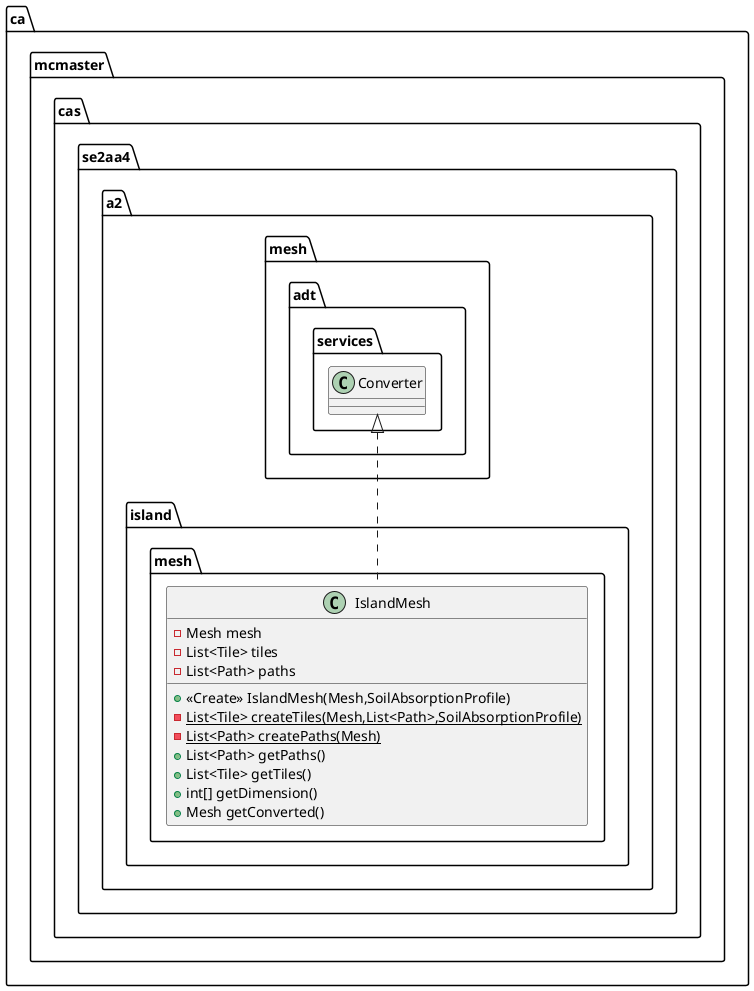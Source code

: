 @startuml
class ca.mcmaster.cas.se2aa4.a2.island.mesh.IslandMesh {
- Mesh mesh
- List<Tile> tiles
- List<Path> paths
+ <<Create>> IslandMesh(Mesh,SoilAbsorptionProfile)
- {static} List<Tile> createTiles(Mesh,List<Path>,SoilAbsorptionProfile)
- {static} List<Path> createPaths(Mesh)
+ List<Path> getPaths()
+ List<Tile> getTiles()
+ int[] getDimension()
+ Mesh getConverted()
}


ca.mcmaster.cas.se2aa4.a2.mesh.adt.services.Converter <|.. ca.mcmaster.cas.se2aa4.a2.island.mesh.IslandMesh
@enduml